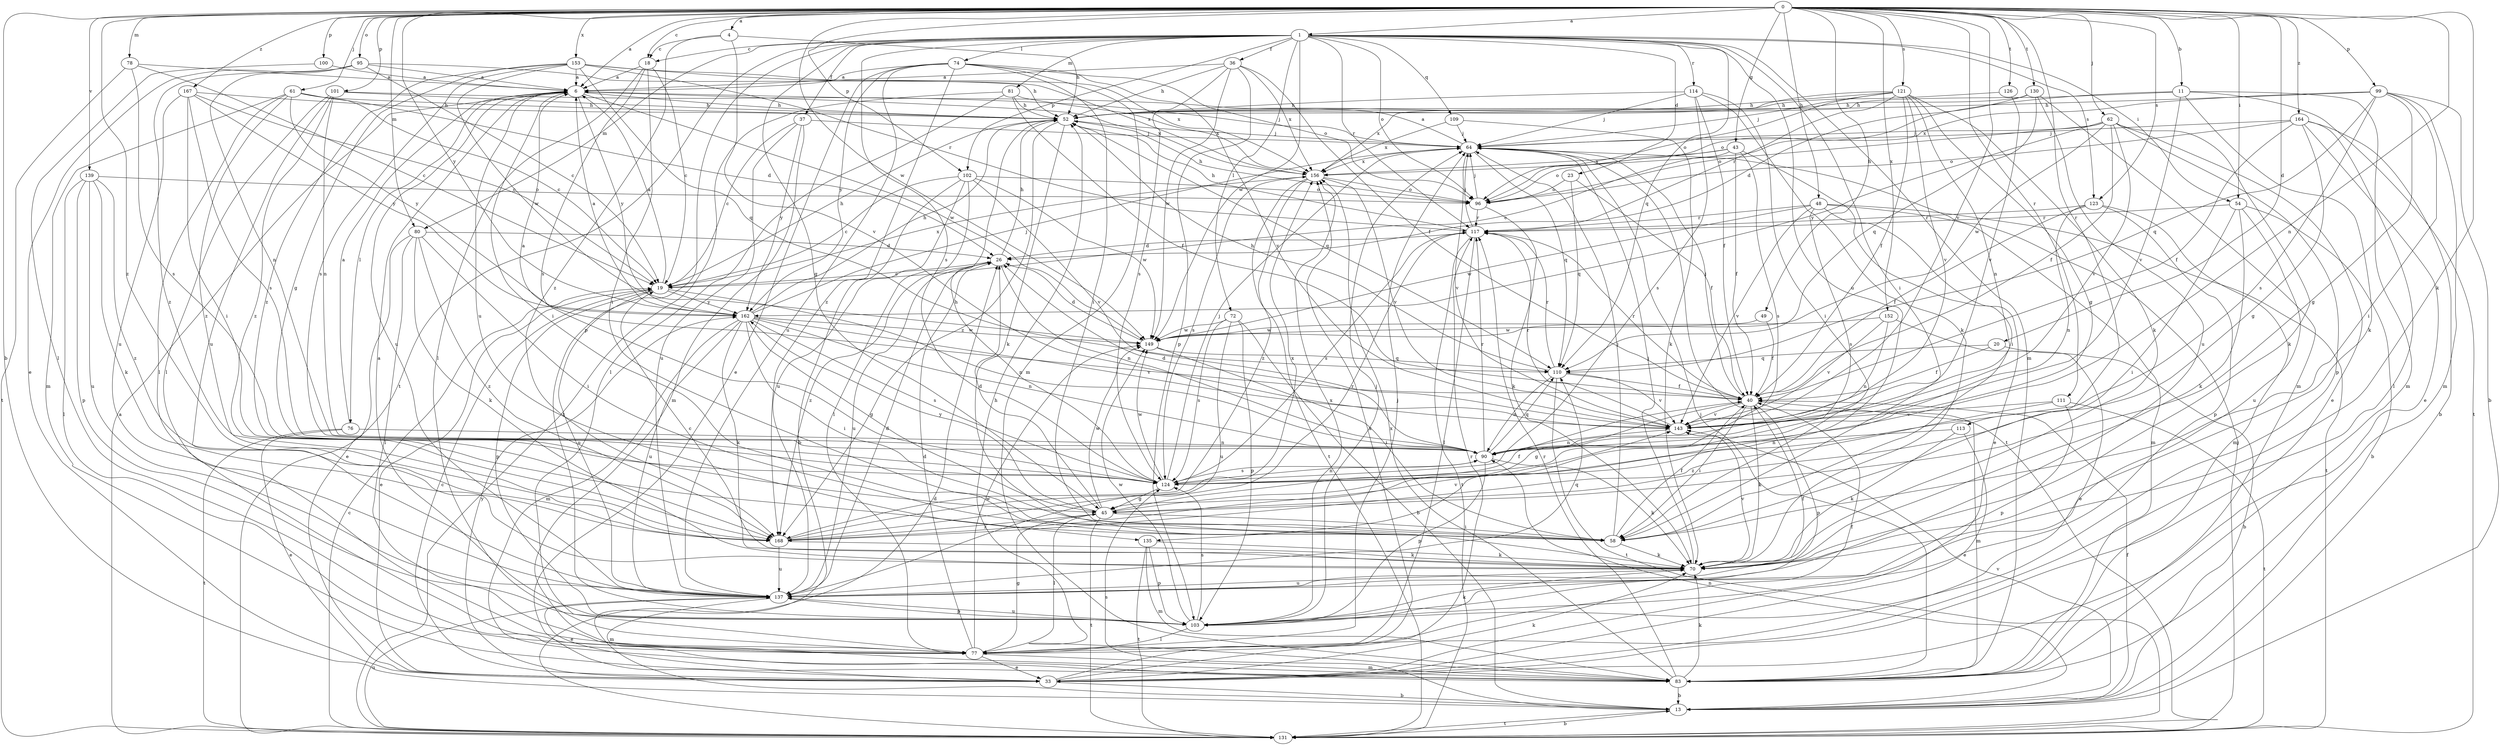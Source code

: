 strict digraph  {
0;
1;
4;
6;
11;
13;
18;
19;
20;
23;
26;
33;
36;
37;
40;
43;
45;
48;
49;
52;
54;
58;
61;
62;
64;
70;
72;
74;
76;
77;
78;
80;
81;
83;
90;
95;
96;
99;
100;
101;
102;
103;
109;
110;
111;
113;
114;
117;
121;
123;
124;
126;
130;
131;
135;
137;
139;
143;
149;
152;
153;
156;
162;
164;
167;
168;
0 -> 1  [label=a];
0 -> 4  [label=a];
0 -> 6  [label=a];
0 -> 11  [label=b];
0 -> 13  [label=b];
0 -> 18  [label=c];
0 -> 20  [label=d];
0 -> 43  [label=g];
0 -> 48  [label=h];
0 -> 49  [label=h];
0 -> 54  [label=i];
0 -> 61  [label=j];
0 -> 62  [label=j];
0 -> 70  [label=k];
0 -> 78  [label=m];
0 -> 80  [label=m];
0 -> 90  [label=n];
0 -> 95  [label=o];
0 -> 99  [label=p];
0 -> 100  [label=p];
0 -> 101  [label=p];
0 -> 102  [label=p];
0 -> 111  [label=r];
0 -> 113  [label=r];
0 -> 121  [label=s];
0 -> 123  [label=s];
0 -> 126  [label=t];
0 -> 130  [label=t];
0 -> 139  [label=v];
0 -> 143  [label=v];
0 -> 149  [label=w];
0 -> 152  [label=x];
0 -> 153  [label=x];
0 -> 162  [label=y];
0 -> 164  [label=z];
0 -> 167  [label=z];
0 -> 168  [label=z];
1 -> 18  [label=c];
1 -> 23  [label=d];
1 -> 36  [label=f];
1 -> 37  [label=f];
1 -> 45  [label=g];
1 -> 54  [label=i];
1 -> 58  [label=i];
1 -> 72  [label=l];
1 -> 74  [label=l];
1 -> 80  [label=m];
1 -> 81  [label=m];
1 -> 83  [label=m];
1 -> 96  [label=o];
1 -> 102  [label=p];
1 -> 103  [label=p];
1 -> 109  [label=q];
1 -> 110  [label=q];
1 -> 114  [label=r];
1 -> 117  [label=r];
1 -> 123  [label=s];
1 -> 124  [label=s];
1 -> 131  [label=t];
1 -> 135  [label=u];
1 -> 149  [label=w];
4 -> 18  [label=c];
4 -> 52  [label=h];
4 -> 143  [label=v];
4 -> 168  [label=z];
6 -> 52  [label=h];
6 -> 58  [label=i];
6 -> 76  [label=l];
6 -> 135  [label=u];
6 -> 137  [label=u];
6 -> 149  [label=w];
6 -> 156  [label=x];
6 -> 162  [label=y];
11 -> 52  [label=h];
11 -> 70  [label=k];
11 -> 83  [label=m];
11 -> 96  [label=o];
11 -> 131  [label=t];
11 -> 143  [label=v];
13 -> 40  [label=f];
13 -> 90  [label=n];
13 -> 124  [label=s];
13 -> 131  [label=t];
13 -> 143  [label=v];
18 -> 6  [label=a];
18 -> 19  [label=c];
18 -> 58  [label=i];
18 -> 77  [label=l];
18 -> 124  [label=s];
19 -> 6  [label=a];
19 -> 33  [label=e];
19 -> 52  [label=h];
19 -> 90  [label=n];
19 -> 103  [label=p];
19 -> 137  [label=u];
19 -> 156  [label=x];
19 -> 162  [label=y];
20 -> 13  [label=b];
20 -> 40  [label=f];
20 -> 110  [label=q];
23 -> 40  [label=f];
23 -> 96  [label=o];
23 -> 110  [label=q];
26 -> 19  [label=c];
26 -> 52  [label=h];
26 -> 90  [label=n];
26 -> 137  [label=u];
26 -> 168  [label=z];
33 -> 13  [label=b];
33 -> 19  [label=c];
33 -> 70  [label=k];
33 -> 117  [label=r];
33 -> 156  [label=x];
33 -> 162  [label=y];
36 -> 6  [label=a];
36 -> 40  [label=f];
36 -> 52  [label=h];
36 -> 103  [label=p];
36 -> 124  [label=s];
36 -> 149  [label=w];
36 -> 156  [label=x];
37 -> 19  [label=c];
37 -> 64  [label=j];
37 -> 83  [label=m];
37 -> 137  [label=u];
37 -> 162  [label=y];
40 -> 6  [label=a];
40 -> 45  [label=g];
40 -> 58  [label=i];
40 -> 64  [label=j];
40 -> 70  [label=k];
40 -> 83  [label=m];
40 -> 103  [label=p];
40 -> 117  [label=r];
40 -> 143  [label=v];
43 -> 19  [label=c];
43 -> 40  [label=f];
43 -> 58  [label=i];
43 -> 96  [label=o];
43 -> 124  [label=s];
43 -> 156  [label=x];
45 -> 26  [label=d];
45 -> 40  [label=f];
45 -> 58  [label=i];
45 -> 77  [label=l];
45 -> 131  [label=t];
45 -> 149  [label=w];
45 -> 162  [label=y];
45 -> 168  [label=z];
48 -> 33  [label=e];
48 -> 83  [label=m];
48 -> 117  [label=r];
48 -> 124  [label=s];
48 -> 131  [label=t];
48 -> 143  [label=v];
48 -> 149  [label=w];
49 -> 40  [label=f];
49 -> 149  [label=w];
52 -> 64  [label=j];
52 -> 70  [label=k];
52 -> 110  [label=q];
52 -> 168  [label=z];
54 -> 13  [label=b];
54 -> 58  [label=i];
54 -> 70  [label=k];
54 -> 117  [label=r];
54 -> 137  [label=u];
58 -> 40  [label=f];
58 -> 64  [label=j];
58 -> 70  [label=k];
61 -> 19  [label=c];
61 -> 26  [label=d];
61 -> 52  [label=h];
61 -> 77  [label=l];
61 -> 83  [label=m];
61 -> 162  [label=y];
61 -> 168  [label=z];
62 -> 33  [label=e];
62 -> 40  [label=f];
62 -> 64  [label=j];
62 -> 70  [label=k];
62 -> 96  [label=o];
62 -> 103  [label=p];
62 -> 143  [label=v];
62 -> 149  [label=w];
62 -> 162  [label=y];
64 -> 6  [label=a];
64 -> 110  [label=q];
64 -> 131  [label=t];
64 -> 143  [label=v];
64 -> 156  [label=x];
70 -> 19  [label=c];
70 -> 64  [label=j];
70 -> 137  [label=u];
70 -> 143  [label=v];
72 -> 13  [label=b];
72 -> 103  [label=p];
72 -> 124  [label=s];
72 -> 137  [label=u];
72 -> 149  [label=w];
74 -> 6  [label=a];
74 -> 33  [label=e];
74 -> 58  [label=i];
74 -> 83  [label=m];
74 -> 96  [label=o];
74 -> 137  [label=u];
74 -> 143  [label=v];
74 -> 162  [label=y];
74 -> 168  [label=z];
76 -> 6  [label=a];
76 -> 33  [label=e];
76 -> 90  [label=n];
76 -> 131  [label=t];
77 -> 26  [label=d];
77 -> 33  [label=e];
77 -> 40  [label=f];
77 -> 45  [label=g];
77 -> 64  [label=j];
77 -> 83  [label=m];
77 -> 149  [label=w];
78 -> 6  [label=a];
78 -> 19  [label=c];
78 -> 124  [label=s];
78 -> 131  [label=t];
80 -> 26  [label=d];
80 -> 33  [label=e];
80 -> 58  [label=i];
80 -> 70  [label=k];
80 -> 77  [label=l];
80 -> 168  [label=z];
81 -> 40  [label=f];
81 -> 52  [label=h];
81 -> 77  [label=l];
81 -> 131  [label=t];
81 -> 156  [label=x];
83 -> 13  [label=b];
83 -> 52  [label=h];
83 -> 64  [label=j];
83 -> 70  [label=k];
83 -> 117  [label=r];
83 -> 156  [label=x];
90 -> 26  [label=d];
90 -> 70  [label=k];
90 -> 103  [label=p];
90 -> 110  [label=q];
90 -> 117  [label=r];
90 -> 124  [label=s];
95 -> 6  [label=a];
95 -> 19  [label=c];
95 -> 33  [label=e];
95 -> 90  [label=n];
95 -> 156  [label=x];
95 -> 168  [label=z];
96 -> 52  [label=h];
96 -> 64  [label=j];
96 -> 70  [label=k];
96 -> 117  [label=r];
99 -> 13  [label=b];
99 -> 45  [label=g];
99 -> 52  [label=h];
99 -> 58  [label=i];
99 -> 83  [label=m];
99 -> 110  [label=q];
99 -> 124  [label=s];
99 -> 156  [label=x];
100 -> 6  [label=a];
100 -> 77  [label=l];
101 -> 52  [label=h];
101 -> 64  [label=j];
101 -> 77  [label=l];
101 -> 90  [label=n];
101 -> 137  [label=u];
101 -> 168  [label=z];
102 -> 13  [label=b];
102 -> 19  [label=c];
102 -> 77  [label=l];
102 -> 96  [label=o];
102 -> 137  [label=u];
102 -> 143  [label=v];
102 -> 149  [label=w];
103 -> 6  [label=a];
103 -> 64  [label=j];
103 -> 70  [label=k];
103 -> 77  [label=l];
103 -> 124  [label=s];
103 -> 137  [label=u];
103 -> 149  [label=w];
103 -> 156  [label=x];
109 -> 64  [label=j];
109 -> 70  [label=k];
109 -> 156  [label=x];
110 -> 40  [label=f];
110 -> 52  [label=h];
110 -> 90  [label=n];
110 -> 117  [label=r];
110 -> 131  [label=t];
110 -> 143  [label=v];
111 -> 103  [label=p];
111 -> 131  [label=t];
111 -> 143  [label=v];
111 -> 168  [label=z];
113 -> 33  [label=e];
113 -> 70  [label=k];
113 -> 90  [label=n];
114 -> 40  [label=f];
114 -> 52  [label=h];
114 -> 58  [label=i];
114 -> 64  [label=j];
114 -> 70  [label=k];
114 -> 124  [label=s];
117 -> 26  [label=d];
117 -> 52  [label=h];
117 -> 64  [label=j];
117 -> 77  [label=l];
117 -> 124  [label=s];
117 -> 131  [label=t];
121 -> 40  [label=f];
121 -> 45  [label=g];
121 -> 52  [label=h];
121 -> 64  [label=j];
121 -> 70  [label=k];
121 -> 90  [label=n];
121 -> 96  [label=o];
121 -> 117  [label=r];
121 -> 143  [label=v];
121 -> 156  [label=x];
123 -> 40  [label=f];
123 -> 83  [label=m];
123 -> 90  [label=n];
123 -> 103  [label=p];
123 -> 117  [label=r];
124 -> 45  [label=g];
124 -> 52  [label=h];
124 -> 64  [label=j];
124 -> 90  [label=n];
124 -> 149  [label=w];
126 -> 52  [label=h];
126 -> 143  [label=v];
130 -> 26  [label=d];
130 -> 52  [label=h];
130 -> 83  [label=m];
130 -> 110  [label=q];
130 -> 137  [label=u];
131 -> 6  [label=a];
131 -> 13  [label=b];
131 -> 19  [label=c];
131 -> 26  [label=d];
131 -> 64  [label=j];
131 -> 137  [label=u];
135 -> 70  [label=k];
135 -> 83  [label=m];
135 -> 103  [label=p];
135 -> 131  [label=t];
137 -> 26  [label=d];
137 -> 33  [label=e];
137 -> 40  [label=f];
137 -> 83  [label=m];
137 -> 103  [label=p];
137 -> 110  [label=q];
139 -> 70  [label=k];
139 -> 77  [label=l];
139 -> 96  [label=o];
139 -> 103  [label=p];
139 -> 137  [label=u];
139 -> 168  [label=z];
143 -> 90  [label=n];
143 -> 117  [label=r];
149 -> 26  [label=d];
149 -> 58  [label=i];
149 -> 110  [label=q];
152 -> 33  [label=e];
152 -> 90  [label=n];
152 -> 143  [label=v];
152 -> 149  [label=w];
153 -> 6  [label=a];
153 -> 45  [label=g];
153 -> 52  [label=h];
153 -> 110  [label=q];
153 -> 117  [label=r];
153 -> 124  [label=s];
153 -> 149  [label=w];
153 -> 156  [label=x];
153 -> 168  [label=z];
156 -> 96  [label=o];
156 -> 124  [label=s];
156 -> 131  [label=t];
156 -> 143  [label=v];
156 -> 168  [label=z];
162 -> 6  [label=a];
162 -> 45  [label=g];
162 -> 52  [label=h];
162 -> 58  [label=i];
162 -> 64  [label=j];
162 -> 70  [label=k];
162 -> 83  [label=m];
162 -> 90  [label=n];
162 -> 124  [label=s];
162 -> 137  [label=u];
162 -> 143  [label=v];
162 -> 149  [label=w];
164 -> 13  [label=b];
164 -> 33  [label=e];
164 -> 40  [label=f];
164 -> 45  [label=g];
164 -> 64  [label=j];
164 -> 77  [label=l];
164 -> 96  [label=o];
167 -> 19  [label=c];
167 -> 52  [label=h];
167 -> 58  [label=i];
167 -> 124  [label=s];
167 -> 137  [label=u];
167 -> 162  [label=y];
168 -> 70  [label=k];
168 -> 117  [label=r];
168 -> 137  [label=u];
168 -> 143  [label=v];
168 -> 156  [label=x];
}
